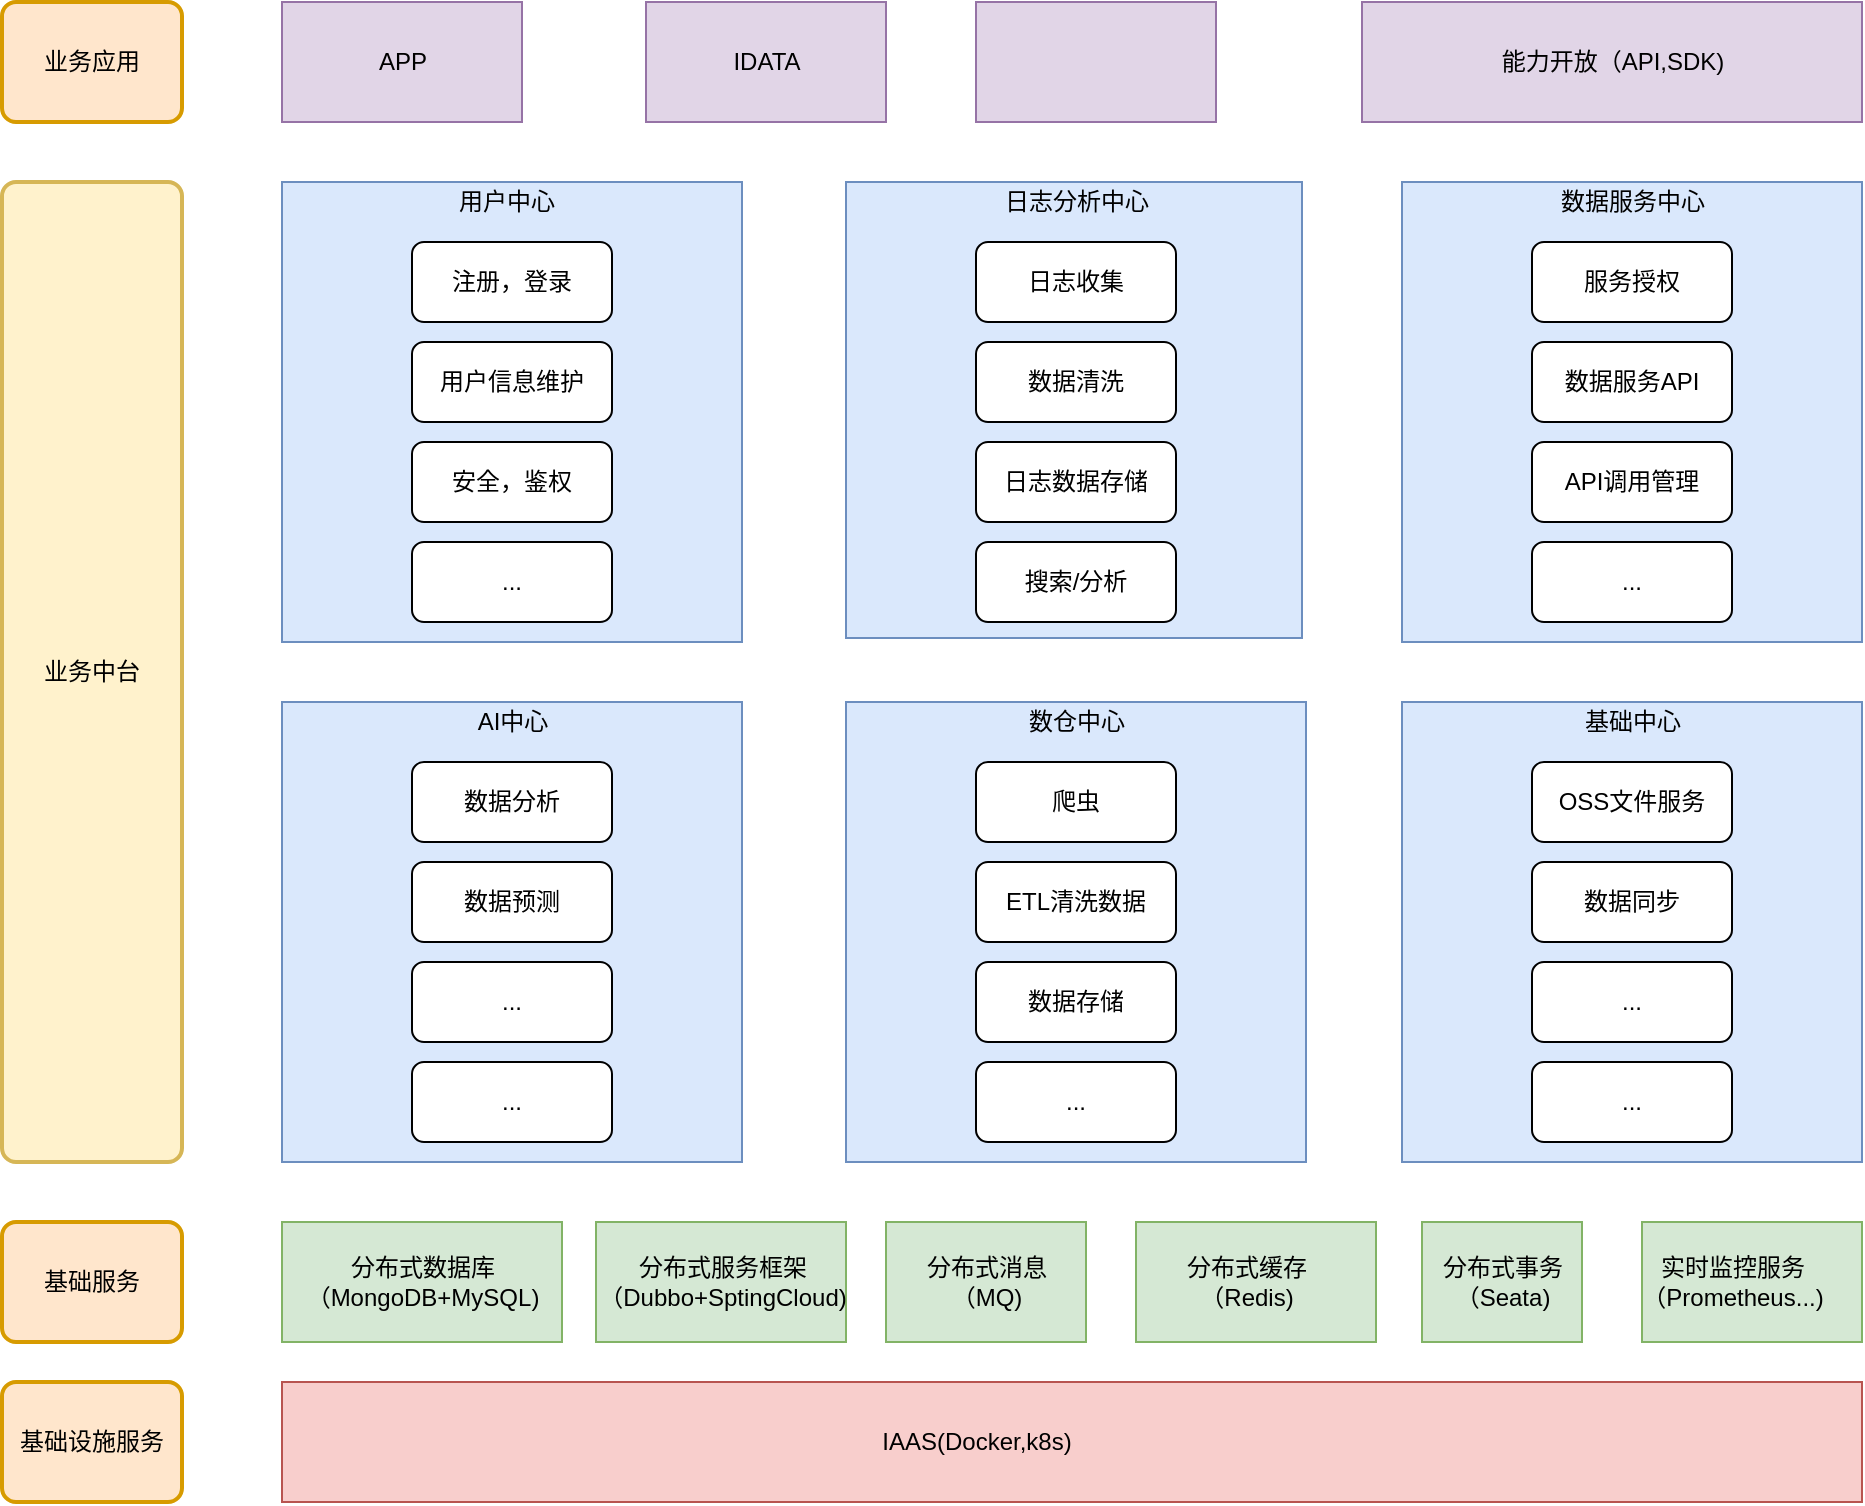 <mxfile version="14.6.12" type="github">
  <diagram id="eG2ekxwlbGpYH8R4wVV7" name="Page-1">
    <mxGraphModel dx="1597" dy="770" grid="1" gridSize="10" guides="1" tooltips="1" connect="1" arrows="1" fold="1" page="1" pageScale="1" pageWidth="827" pageHeight="1169" math="0" shadow="0">
      <root>
        <mxCell id="0" />
        <mxCell id="1" parent="0" />
        <mxCell id="BAbBn0_e7Qe3ygydZ1O--1" value="" style="whiteSpace=wrap;html=1;aspect=fixed;fillColor=#dae8fc;strokeColor=#6c8ebf;" vertex="1" parent="1">
          <mxGeometry x="190" y="300" width="230" height="230" as="geometry" />
        </mxCell>
        <mxCell id="BAbBn0_e7Qe3ygydZ1O--2" value="注册，登录" style="rounded=1;whiteSpace=wrap;html=1;" vertex="1" parent="1">
          <mxGeometry x="255" y="330" width="100" height="40" as="geometry" />
        </mxCell>
        <mxCell id="BAbBn0_e7Qe3ygydZ1O--3" value="用户中心" style="text;html=1;resizable=0;autosize=1;align=center;verticalAlign=middle;points=[];fillColor=none;strokeColor=none;rounded=0;" vertex="1" parent="1">
          <mxGeometry x="272" y="300" width="60" height="20" as="geometry" />
        </mxCell>
        <mxCell id="BAbBn0_e7Qe3ygydZ1O--4" value="用户信息维护" style="rounded=1;whiteSpace=wrap;html=1;" vertex="1" parent="1">
          <mxGeometry x="255" y="380" width="100" height="40" as="geometry" />
        </mxCell>
        <mxCell id="BAbBn0_e7Qe3ygydZ1O--5" value="安全，鉴权" style="rounded=1;whiteSpace=wrap;html=1;" vertex="1" parent="1">
          <mxGeometry x="255" y="430" width="100" height="40" as="geometry" />
        </mxCell>
        <mxCell id="BAbBn0_e7Qe3ygydZ1O--6" value="" style="whiteSpace=wrap;html=1;aspect=fixed;fillColor=#dae8fc;strokeColor=#6c8ebf;rounded=0;shadow=0;glass=0;sketch=0;" vertex="1" parent="1">
          <mxGeometry x="472" y="300" width="228" height="228" as="geometry" />
        </mxCell>
        <mxCell id="BAbBn0_e7Qe3ygydZ1O--7" value="日志收集" style="rounded=1;whiteSpace=wrap;html=1;" vertex="1" parent="1">
          <mxGeometry x="537" y="330" width="100" height="40" as="geometry" />
        </mxCell>
        <mxCell id="BAbBn0_e7Qe3ygydZ1O--8" value="日志分析中心" style="text;html=1;resizable=0;autosize=1;align=center;verticalAlign=middle;points=[];fillColor=none;strokeColor=none;rounded=0;" vertex="1" parent="1">
          <mxGeometry x="542" y="300" width="90" height="20" as="geometry" />
        </mxCell>
        <mxCell id="BAbBn0_e7Qe3ygydZ1O--9" value="数据清洗" style="rounded=1;whiteSpace=wrap;html=1;" vertex="1" parent="1">
          <mxGeometry x="537" y="380" width="100" height="40" as="geometry" />
        </mxCell>
        <mxCell id="BAbBn0_e7Qe3ygydZ1O--10" value="日志数据存储" style="rounded=1;whiteSpace=wrap;html=1;" vertex="1" parent="1">
          <mxGeometry x="537" y="430" width="100" height="40" as="geometry" />
        </mxCell>
        <mxCell id="BAbBn0_e7Qe3ygydZ1O--11" value="搜索/分析" style="rounded=1;whiteSpace=wrap;html=1;" vertex="1" parent="1">
          <mxGeometry x="537" y="480" width="100" height="40" as="geometry" />
        </mxCell>
        <mxCell id="BAbBn0_e7Qe3ygydZ1O--13" value="" style="whiteSpace=wrap;html=1;aspect=fixed;fillColor=#dae8fc;strokeColor=#6c8ebf;" vertex="1" parent="1">
          <mxGeometry x="190" y="560" width="230" height="230" as="geometry" />
        </mxCell>
        <mxCell id="BAbBn0_e7Qe3ygydZ1O--14" value="数据分析" style="rounded=1;whiteSpace=wrap;html=1;" vertex="1" parent="1">
          <mxGeometry x="255" y="590" width="100" height="40" as="geometry" />
        </mxCell>
        <mxCell id="BAbBn0_e7Qe3ygydZ1O--15" value="AI中心" style="text;html=1;resizable=0;autosize=1;align=center;verticalAlign=middle;points=[];fillColor=none;strokeColor=none;rounded=0;" vertex="1" parent="1">
          <mxGeometry x="280" y="560" width="50" height="20" as="geometry" />
        </mxCell>
        <mxCell id="BAbBn0_e7Qe3ygydZ1O--16" value="数据预测" style="rounded=1;whiteSpace=wrap;html=1;" vertex="1" parent="1">
          <mxGeometry x="255" y="640" width="100" height="40" as="geometry" />
        </mxCell>
        <mxCell id="BAbBn0_e7Qe3ygydZ1O--17" value="..." style="rounded=1;whiteSpace=wrap;html=1;" vertex="1" parent="1">
          <mxGeometry x="255" y="690" width="100" height="40" as="geometry" />
        </mxCell>
        <mxCell id="BAbBn0_e7Qe3ygydZ1O--18" value="..." style="rounded=1;whiteSpace=wrap;html=1;" vertex="1" parent="1">
          <mxGeometry x="255" y="740" width="100" height="40" as="geometry" />
        </mxCell>
        <mxCell id="BAbBn0_e7Qe3ygydZ1O--19" value="" style="whiteSpace=wrap;html=1;aspect=fixed;fillColor=#dae8fc;strokeColor=#6c8ebf;" vertex="1" parent="1">
          <mxGeometry x="472" y="560" width="230" height="230" as="geometry" />
        </mxCell>
        <mxCell id="BAbBn0_e7Qe3ygydZ1O--20" value="爬虫" style="rounded=1;whiteSpace=wrap;html=1;" vertex="1" parent="1">
          <mxGeometry x="537" y="590" width="100" height="40" as="geometry" />
        </mxCell>
        <mxCell id="BAbBn0_e7Qe3ygydZ1O--21" value="数仓中心" style="text;html=1;resizable=0;autosize=1;align=center;verticalAlign=middle;points=[];fillColor=none;strokeColor=none;rounded=0;" vertex="1" parent="1">
          <mxGeometry x="557" y="560" width="60" height="20" as="geometry" />
        </mxCell>
        <mxCell id="BAbBn0_e7Qe3ygydZ1O--22" value="ETL清洗数据" style="rounded=1;whiteSpace=wrap;html=1;" vertex="1" parent="1">
          <mxGeometry x="537" y="640" width="100" height="40" as="geometry" />
        </mxCell>
        <mxCell id="BAbBn0_e7Qe3ygydZ1O--23" value="数据存储" style="rounded=1;whiteSpace=wrap;html=1;" vertex="1" parent="1">
          <mxGeometry x="537" y="690" width="100" height="40" as="geometry" />
        </mxCell>
        <mxCell id="BAbBn0_e7Qe3ygydZ1O--24" value="..." style="rounded=1;whiteSpace=wrap;html=1;" vertex="1" parent="1">
          <mxGeometry x="537" y="740" width="100" height="40" as="geometry" />
        </mxCell>
        <mxCell id="BAbBn0_e7Qe3ygydZ1O--25" value="" style="whiteSpace=wrap;html=1;aspect=fixed;fillColor=#dae8fc;strokeColor=#6c8ebf;" vertex="1" parent="1">
          <mxGeometry x="750" y="300" width="230" height="230" as="geometry" />
        </mxCell>
        <mxCell id="BAbBn0_e7Qe3ygydZ1O--26" value="服务授权" style="rounded=1;whiteSpace=wrap;html=1;" vertex="1" parent="1">
          <mxGeometry x="815" y="330" width="100" height="40" as="geometry" />
        </mxCell>
        <mxCell id="BAbBn0_e7Qe3ygydZ1O--27" value="数据服务中心" style="text;html=1;resizable=0;autosize=1;align=center;verticalAlign=middle;points=[];fillColor=none;strokeColor=none;rounded=0;" vertex="1" parent="1">
          <mxGeometry x="820" y="300" width="90" height="20" as="geometry" />
        </mxCell>
        <mxCell id="BAbBn0_e7Qe3ygydZ1O--28" value="数据服务API" style="rounded=1;whiteSpace=wrap;html=1;" vertex="1" parent="1">
          <mxGeometry x="815" y="380" width="100" height="40" as="geometry" />
        </mxCell>
        <mxCell id="BAbBn0_e7Qe3ygydZ1O--29" value="API调用管理" style="rounded=1;whiteSpace=wrap;html=1;" vertex="1" parent="1">
          <mxGeometry x="815" y="430" width="100" height="40" as="geometry" />
        </mxCell>
        <mxCell id="BAbBn0_e7Qe3ygydZ1O--30" value="..." style="rounded=1;whiteSpace=wrap;html=1;" vertex="1" parent="1">
          <mxGeometry x="815" y="480" width="100" height="40" as="geometry" />
        </mxCell>
        <mxCell id="BAbBn0_e7Qe3ygydZ1O--32" value="业务中台" style="rounded=1;whiteSpace=wrap;html=1;absoluteArcSize=1;arcSize=14;strokeWidth=2;fillColor=#fff2cc;strokeColor=#d6b656;" vertex="1" parent="1">
          <mxGeometry x="50" y="300" width="90" height="490" as="geometry" />
        </mxCell>
        <mxCell id="BAbBn0_e7Qe3ygydZ1O--33" value="" style="whiteSpace=wrap;html=1;aspect=fixed;fillColor=#dae8fc;strokeColor=#6c8ebf;" vertex="1" parent="1">
          <mxGeometry x="750" y="560" width="230" height="230" as="geometry" />
        </mxCell>
        <mxCell id="BAbBn0_e7Qe3ygydZ1O--34" value="OSS文件服务" style="rounded=1;whiteSpace=wrap;html=1;" vertex="1" parent="1">
          <mxGeometry x="815" y="590" width="100" height="40" as="geometry" />
        </mxCell>
        <mxCell id="BAbBn0_e7Qe3ygydZ1O--35" value="基础中心" style="text;html=1;resizable=0;autosize=1;align=center;verticalAlign=middle;points=[];fillColor=none;strokeColor=none;rounded=0;" vertex="1" parent="1">
          <mxGeometry x="835" y="560" width="60" height="20" as="geometry" />
        </mxCell>
        <mxCell id="BAbBn0_e7Qe3ygydZ1O--36" value="数据同步" style="rounded=1;whiteSpace=wrap;html=1;" vertex="1" parent="1">
          <mxGeometry x="815" y="640" width="100" height="40" as="geometry" />
        </mxCell>
        <mxCell id="BAbBn0_e7Qe3ygydZ1O--37" value="..." style="rounded=1;whiteSpace=wrap;html=1;" vertex="1" parent="1">
          <mxGeometry x="815" y="690" width="100" height="40" as="geometry" />
        </mxCell>
        <mxCell id="BAbBn0_e7Qe3ygydZ1O--38" value="..." style="rounded=1;whiteSpace=wrap;html=1;" vertex="1" parent="1">
          <mxGeometry x="815" y="740" width="100" height="40" as="geometry" />
        </mxCell>
        <mxCell id="BAbBn0_e7Qe3ygydZ1O--39" value="..." style="rounded=1;whiteSpace=wrap;html=1;" vertex="1" parent="1">
          <mxGeometry x="255" y="480" width="100" height="40" as="geometry" />
        </mxCell>
        <mxCell id="BAbBn0_e7Qe3ygydZ1O--40" value="业务应用" style="rounded=1;whiteSpace=wrap;html=1;absoluteArcSize=1;arcSize=14;strokeWidth=2;fillColor=#ffe6cc;strokeColor=#d79b00;" vertex="1" parent="1">
          <mxGeometry x="50" y="210" width="90" height="60" as="geometry" />
        </mxCell>
        <mxCell id="BAbBn0_e7Qe3ygydZ1O--41" value="" style="verticalLabelPosition=bottom;verticalAlign=top;html=1;shape=mxgraph.basic.rect;fillColor2=none;strokeWidth=1;size=20;indent=5;fillColor=#e1d5e7;strokeColor=#9673a6;" vertex="1" parent="1">
          <mxGeometry x="190" y="210" width="120" height="60" as="geometry" />
        </mxCell>
        <mxCell id="BAbBn0_e7Qe3ygydZ1O--42" value="" style="verticalLabelPosition=bottom;verticalAlign=top;html=1;shape=mxgraph.basic.rect;fillColor2=none;strokeWidth=1;size=20;indent=5;fillColor=#e1d5e7;strokeColor=#9673a6;" vertex="1" parent="1">
          <mxGeometry x="372" y="210" width="120" height="60" as="geometry" />
        </mxCell>
        <mxCell id="BAbBn0_e7Qe3ygydZ1O--44" value="APP" style="text;html=1;resizable=0;autosize=1;align=center;verticalAlign=middle;points=[];fillColor=none;strokeColor=none;rounded=0;" vertex="1" parent="1">
          <mxGeometry x="230" y="230" width="40" height="20" as="geometry" />
        </mxCell>
        <mxCell id="BAbBn0_e7Qe3ygydZ1O--46" value="" style="verticalLabelPosition=bottom;verticalAlign=top;html=1;shape=mxgraph.basic.rect;fillColor2=none;strokeWidth=1;size=20;indent=5;fillColor=#e1d5e7;strokeColor=#9673a6;" vertex="1" parent="1">
          <mxGeometry x="730" y="210" width="250" height="60" as="geometry" />
        </mxCell>
        <mxCell id="BAbBn0_e7Qe3ygydZ1O--48" value="能力开放（API,SDK)" style="text;html=1;resizable=0;autosize=1;align=center;verticalAlign=middle;points=[];fillColor=none;strokeColor=none;rounded=0;shadow=0;glass=0;sketch=0;" vertex="1" parent="1">
          <mxGeometry x="790" y="230" width="130" height="20" as="geometry" />
        </mxCell>
        <mxCell id="BAbBn0_e7Qe3ygydZ1O--49" value="IDATA" style="text;html=1;resizable=0;autosize=1;align=center;verticalAlign=middle;points=[];fillColor=none;strokeColor=none;rounded=0;shadow=0;glass=0;sketch=0;" vertex="1" parent="1">
          <mxGeometry x="407" y="230" width="50" height="20" as="geometry" />
        </mxCell>
        <mxCell id="BAbBn0_e7Qe3ygydZ1O--50" value="基础服务" style="rounded=1;whiteSpace=wrap;html=1;absoluteArcSize=1;arcSize=14;strokeWidth=2;fillColor=#ffe6cc;strokeColor=#d79b00;" vertex="1" parent="1">
          <mxGeometry x="50" y="820" width="90" height="60" as="geometry" />
        </mxCell>
        <mxCell id="BAbBn0_e7Qe3ygydZ1O--51" value="" style="verticalLabelPosition=bottom;verticalAlign=top;html=1;shape=mxgraph.basic.rect;fillColor2=none;strokeWidth=1;size=20;indent=5;fillColor=#d5e8d4;strokeColor=#82b366;" vertex="1" parent="1">
          <mxGeometry x="190" y="820" width="140" height="60" as="geometry" />
        </mxCell>
        <mxCell id="BAbBn0_e7Qe3ygydZ1O--52" value="分布式数据库&lt;br&gt;（MongoDB+MySQL)" style="text;html=1;resizable=0;autosize=1;align=center;verticalAlign=middle;points=[];fillColor=none;strokeColor=none;rounded=0;shadow=0;glass=0;sketch=0;" vertex="1" parent="1">
          <mxGeometry x="195" y="835" width="130" height="30" as="geometry" />
        </mxCell>
        <mxCell id="BAbBn0_e7Qe3ygydZ1O--53" value="" style="verticalLabelPosition=bottom;verticalAlign=top;html=1;shape=mxgraph.basic.rect;fillColor2=none;strokeWidth=1;size=20;indent=5;fillColor=#d5e8d4;strokeColor=#82b366;" vertex="1" parent="1">
          <mxGeometry x="492" y="820" width="100" height="60" as="geometry" />
        </mxCell>
        <mxCell id="BAbBn0_e7Qe3ygydZ1O--54" value="分布式消息&lt;br&gt;（MQ)" style="text;html=1;resizable=0;autosize=1;align=center;verticalAlign=middle;points=[];fillColor=none;strokeColor=none;rounded=0;shadow=0;glass=0;sketch=0;" vertex="1" parent="1">
          <mxGeometry x="502" y="835" width="80" height="30" as="geometry" />
        </mxCell>
        <mxCell id="BAbBn0_e7Qe3ygydZ1O--55" value="" style="verticalLabelPosition=bottom;verticalAlign=top;html=1;shape=mxgraph.basic.rect;fillColor2=none;strokeWidth=1;size=20;indent=5;fillColor=#d5e8d4;strokeColor=#82b366;" vertex="1" parent="1">
          <mxGeometry x="617" y="820" width="120" height="60" as="geometry" />
        </mxCell>
        <mxCell id="BAbBn0_e7Qe3ygydZ1O--56" value="分布式缓存&lt;br&gt;（Redis)" style="text;html=1;resizable=0;autosize=1;align=center;verticalAlign=middle;points=[];fillColor=none;strokeColor=none;rounded=0;shadow=0;glass=0;sketch=0;" vertex="1" parent="1">
          <mxGeometry x="632" y="835" width="80" height="30" as="geometry" />
        </mxCell>
        <mxCell id="BAbBn0_e7Qe3ygydZ1O--57" value="" style="verticalLabelPosition=bottom;verticalAlign=top;html=1;shape=mxgraph.basic.rect;fillColor2=none;strokeWidth=1;size=20;indent=5;fillColor=#d5e8d4;strokeColor=#82b366;" vertex="1" parent="1">
          <mxGeometry x="760" y="820" width="80" height="60" as="geometry" />
        </mxCell>
        <mxCell id="BAbBn0_e7Qe3ygydZ1O--58" value="分布式事务&lt;br&gt;（Seata)" style="text;html=1;resizable=0;autosize=1;align=center;verticalAlign=middle;points=[];fillColor=none;strokeColor=none;rounded=0;shadow=0;glass=0;sketch=0;" vertex="1" parent="1">
          <mxGeometry x="760" y="835" width="80" height="30" as="geometry" />
        </mxCell>
        <mxCell id="BAbBn0_e7Qe3ygydZ1O--59" value="" style="verticalLabelPosition=bottom;verticalAlign=top;html=1;shape=mxgraph.basic.rect;fillColor2=none;strokeWidth=1;size=20;indent=5;fillColor=#d5e8d4;strokeColor=#82b366;" vertex="1" parent="1">
          <mxGeometry x="870" y="820" width="110" height="60" as="geometry" />
        </mxCell>
        <mxCell id="BAbBn0_e7Qe3ygydZ1O--60" value="实时监控服务&lt;br&gt;（Prometheus...)" style="text;html=1;resizable=0;autosize=1;align=center;verticalAlign=middle;points=[];fillColor=none;strokeColor=none;rounded=0;shadow=0;glass=0;sketch=0;" vertex="1" parent="1">
          <mxGeometry x="860" y="835" width="110" height="30" as="geometry" />
        </mxCell>
        <mxCell id="BAbBn0_e7Qe3ygydZ1O--61" value="基础设施服务" style="rounded=1;whiteSpace=wrap;html=1;absoluteArcSize=1;arcSize=14;strokeWidth=2;fillColor=#ffe6cc;strokeColor=#d79b00;" vertex="1" parent="1">
          <mxGeometry x="50" y="900" width="90" height="60" as="geometry" />
        </mxCell>
        <mxCell id="BAbBn0_e7Qe3ygydZ1O--62" value="" style="verticalLabelPosition=bottom;verticalAlign=top;html=1;shape=mxgraph.basic.rect;fillColor2=none;strokeWidth=1;size=20;indent=5;fillColor=#f8cecc;strokeColor=#b85450;" vertex="1" parent="1">
          <mxGeometry x="190" y="900" width="790" height="60" as="geometry" />
        </mxCell>
        <mxCell id="BAbBn0_e7Qe3ygydZ1O--63" value="IAAS(Docker,k8s)" style="text;html=1;resizable=0;autosize=1;align=center;verticalAlign=middle;points=[];fillColor=none;strokeColor=none;rounded=0;shadow=0;glass=0;sketch=0;" vertex="1" parent="1">
          <mxGeometry x="482" y="920" width="110" height="20" as="geometry" />
        </mxCell>
        <mxCell id="BAbBn0_e7Qe3ygydZ1O--65" value="" style="verticalLabelPosition=bottom;verticalAlign=top;html=1;shape=mxgraph.basic.rect;fillColor2=none;strokeWidth=1;size=20;indent=5;fillColor=#d5e8d4;strokeColor=#82b366;" vertex="1" parent="1">
          <mxGeometry x="347" y="820" width="125" height="60" as="geometry" />
        </mxCell>
        <mxCell id="BAbBn0_e7Qe3ygydZ1O--66" value="分布式服务框架&lt;br&gt;（Dubbo+SptingCloud)" style="text;html=1;resizable=0;autosize=1;align=center;verticalAlign=middle;points=[];fillColor=none;strokeColor=none;rounded=0;shadow=0;glass=0;sketch=0;" vertex="1" parent="1">
          <mxGeometry x="340" y="835" width="140" height="30" as="geometry" />
        </mxCell>
        <mxCell id="BAbBn0_e7Qe3ygydZ1O--69" value="" style="verticalLabelPosition=bottom;verticalAlign=top;html=1;shape=mxgraph.basic.rect;fillColor2=none;strokeWidth=1;size=20;indent=5;fillColor=#e1d5e7;strokeColor=#9673a6;" vertex="1" parent="1">
          <mxGeometry x="537" y="210" width="120" height="60" as="geometry" />
        </mxCell>
      </root>
    </mxGraphModel>
  </diagram>
</mxfile>
